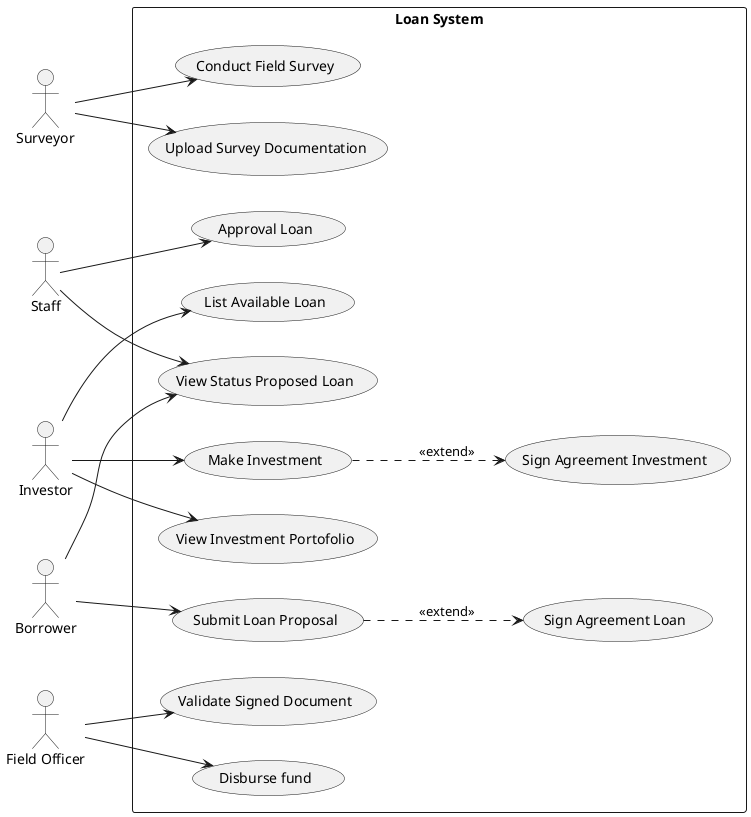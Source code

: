 @startuml velocity_team
left to right direction
actor "Surveyor" as surveyor
actor "Staff" as staff
actor "Investor" as investor
actor "Borrower" as borrower
actor "Field Officer" as fieldOfficer


rectangle system as "Loan System" {
  usecase "Submit Loan Proposal" as proposeLoan
  usecase "View Status Proposed Loan" as statusLoan
  usecase "Approval Loan" as approvalLoan
  usecase "Disburse fund" as disbursement
  usecase "Sign Agreement Loan" as signLoan
  usecase "List Available Loan" as loan
  usecase "Make Investment" as loanInvest
  usecase "Upload Survey Documentation" as inputDocVis
  usecase "Conduct Field Survey" as conductSurvey
  usecase "Validate Signed Document" as validateSignDoc
  usecase "Sign Agreement Investment" as SignInvestment
  usecase "View Investment Portofolio" as viewPorto
}

borrower --> proposeLoan
proposeLoan ..> signLoan: <<extend>>
borrower --> statusLoan
staff --> statusLoan
staff --> approvalLoan
fieldOfficer --> disbursement
fieldOfficer --> validateSignDoc
investor --> loan
investor --> viewPorto
investor --> loanInvest
loanInvest ..> SignInvestment : <<extend>>
surveyor --> inputDocVis
surveyor --> conductSurvey


@enduml
